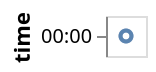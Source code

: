 {
  "$schema": "https://vega.github.io/schema/vega-lite/v5.json",
  "description": "Parsing a date in utc and outputting utc.",
  "data": {
    "values": [{ "date": "2011-10-10" }, { "date": "2011-10-12" }]
  },
  "mark": "point",
  "encoding": {
    "y": {
      "timeUnit": "utchours",
      "field": "date",
      "type": "ordinal",
      "title": "time"
    }
  }
}
